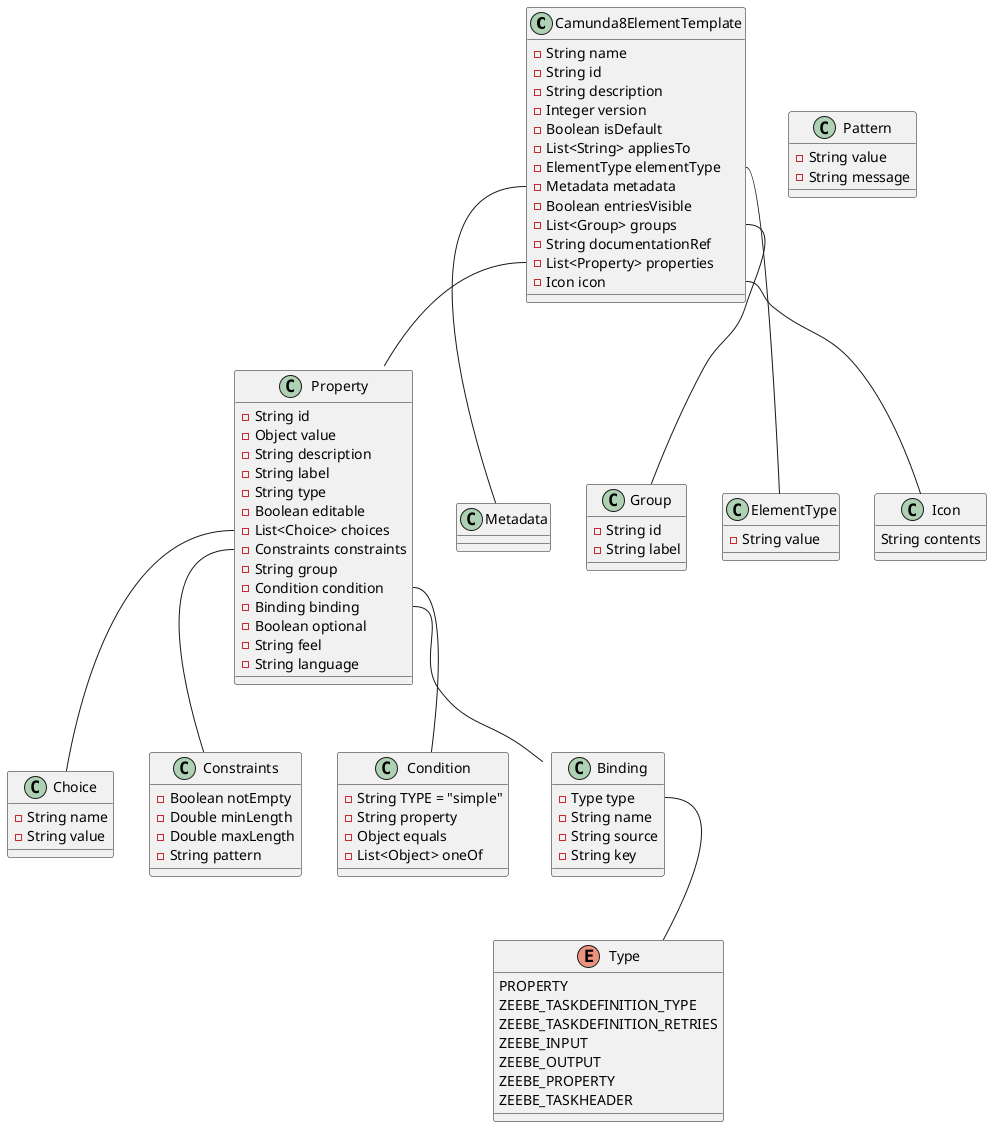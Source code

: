 @startuml
class Camunda8ElementTemplate {

    - String name
    - String id
    - String description
    - Integer version
    - Boolean isDefault
    - List<String> appliesTo
    - ElementType elementType
    - Metadata metadata
    - Boolean entriesVisible
    - List<Group> groups
    - String documentationRef
    - List<Property> properties
    - Icon icon

}
Camunda8ElementTemplate::properties -- Property
Camunda8ElementTemplate::metadata -- Metadata
Camunda8ElementTemplate::group -- Group
Camunda8ElementTemplate::elementType -- ElementType
Camunda8ElementTemplate::icon -- Icon

class Metadata {}

class Group {

    - String id
    - String label

}

class ElementType {

    - String value

}

class Icon {

    String contents

}

class Property {

    - String id
    - Object value
    - String description
    - String label
    - String type
    - Boolean editable
    - List<Choice> choices
    - Constraints constraints
    - String group
    - Condition condition
    - Binding binding
    - Boolean optional
    - String feel
    - String language

}
Property::choices -- Choice
Property::constraints -- Constraints
Property::condition -- Condition
Property::binding -- Binding

class Choice {

    - String name
    - String value

}

class Condition {

    - String TYPE = "simple"
    - String property
    - Object equals
    - List<Object> oneOf

}

together {
    class Constraints {

        - Boolean notEmpty
        - Double minLength
        - Double maxLength
        - String pattern

    }

    class Pattern {

        - String value
        - String message

    }
}

class Binding {

    - Type type
    - String name
    - String source
    - String key

}
Binding::type -- Type

enum Type {

    PROPERTY
    ZEEBE_TASKDEFINITION_TYPE
    ZEEBE_TASKDEFINITION_RETRIES
    ZEEBE_INPUT
    ZEEBE_OUTPUT
    ZEEBE_PROPERTY
    ZEEBE_TASKHEADER

}

@enduml
